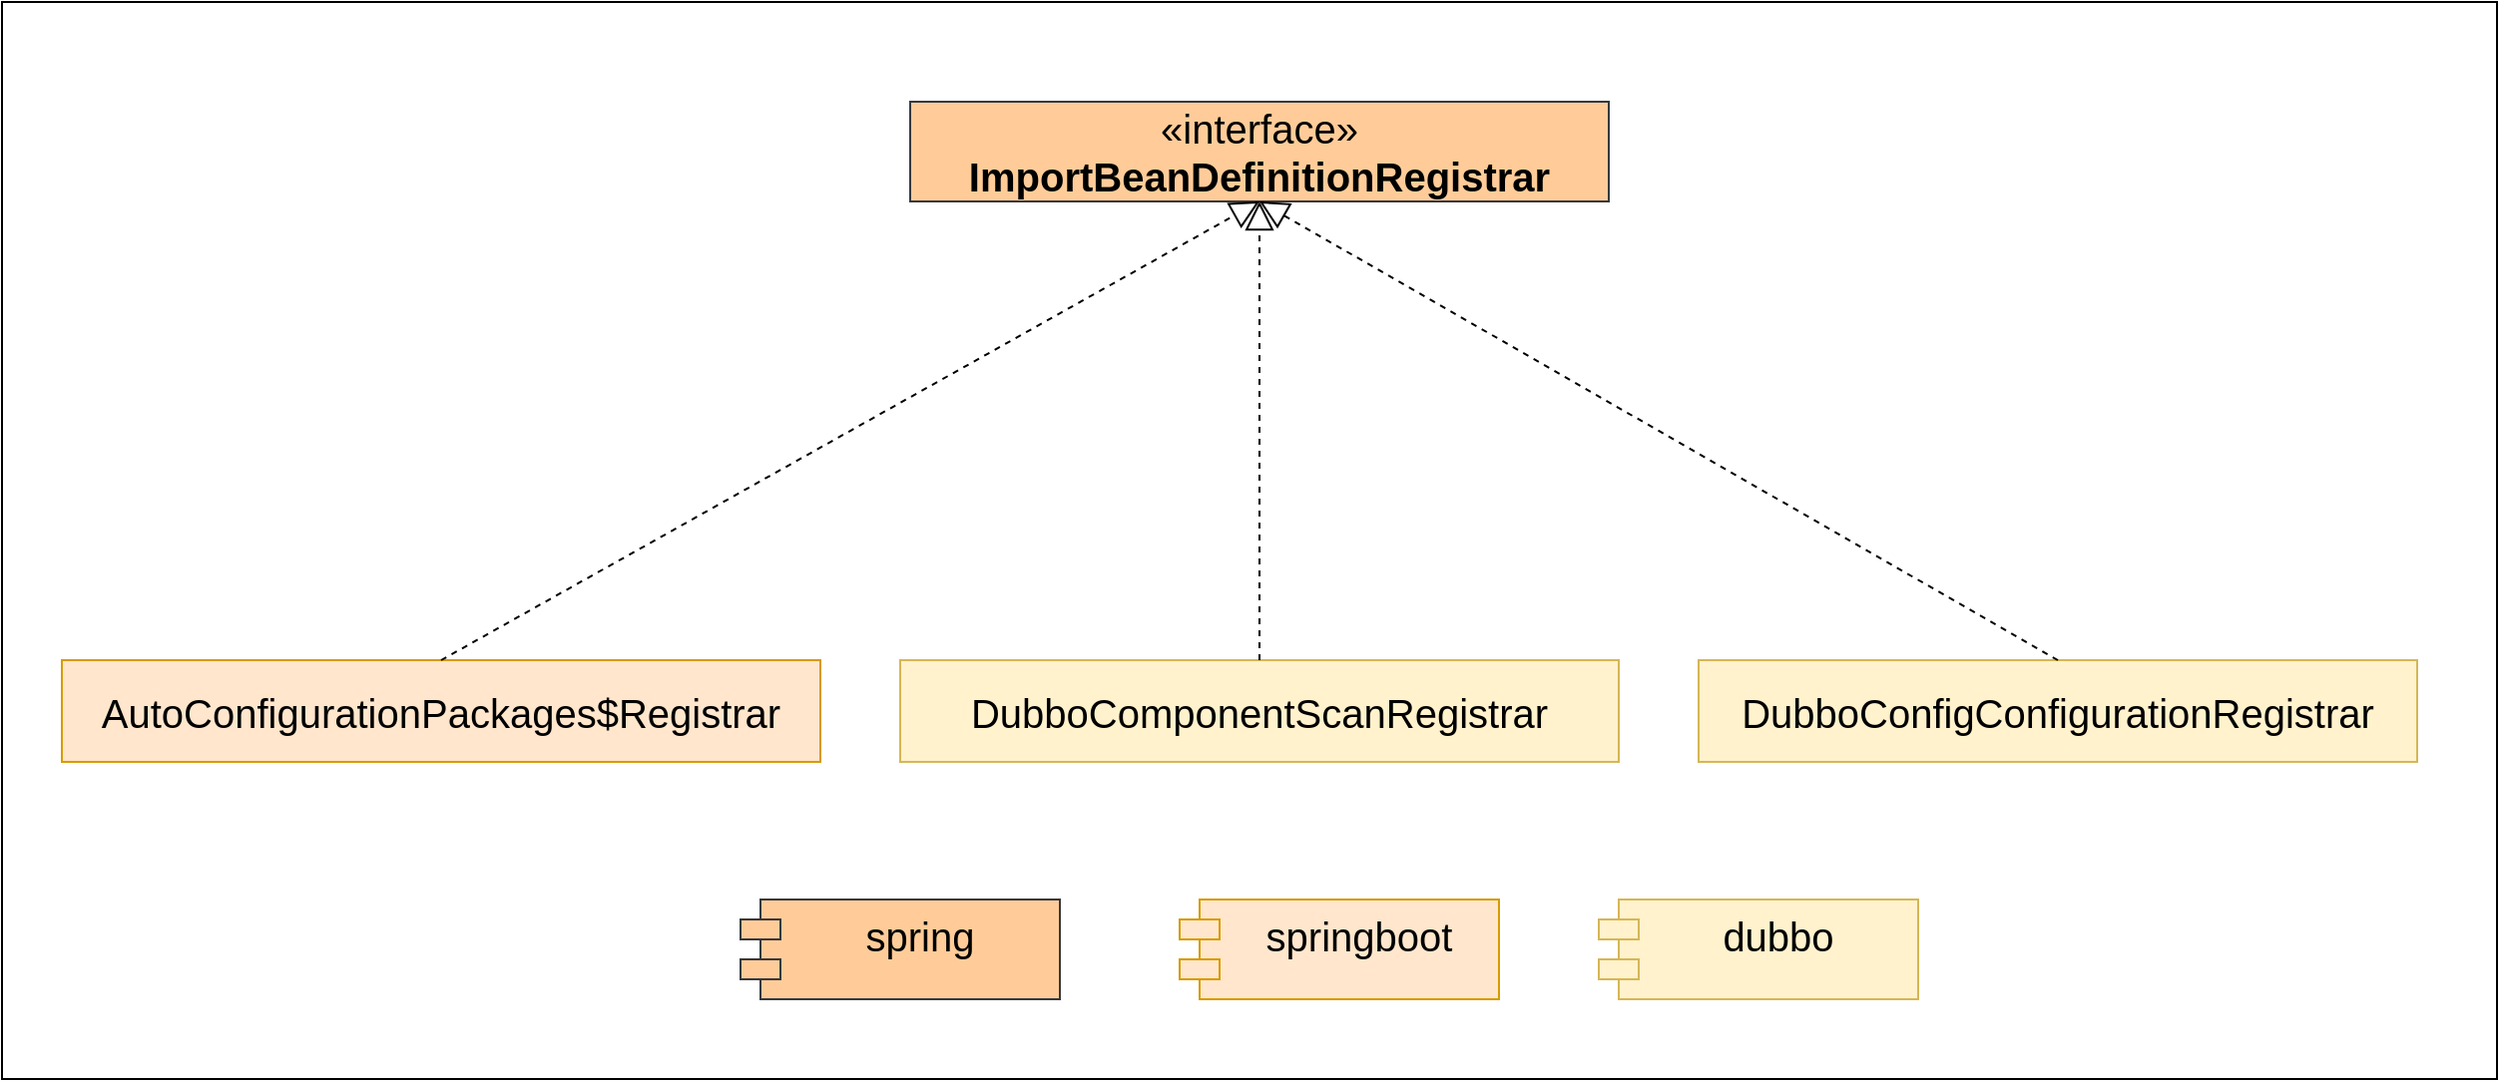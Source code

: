 <mxfile version="28.2.5">
  <diagram name="第 1 页" id="A2wYnKDMZFF023bxGnZ8">
    <mxGraphModel dx="2253" dy="788" grid="1" gridSize="10" guides="1" tooltips="1" connect="1" arrows="1" fold="1" page="1" pageScale="1" pageWidth="827" pageHeight="1169" math="0" shadow="0">
      <root>
        <mxCell id="0" />
        <mxCell id="1" parent="0" />
        <mxCell id="lc5mf7nCTQjh2SExQ85K-13" value="" style="rounded=0;whiteSpace=wrap;html=1;" parent="1" vertex="1">
          <mxGeometry x="-280" y="380" width="1250" height="540" as="geometry" />
        </mxCell>
        <mxCell id="mEVcy1A5f8fxIJjsYzMS-37" value="&lt;div&gt;spring&lt;/div&gt;" style="shape=module;align=left;spacingLeft=20;align=center;verticalAlign=top;whiteSpace=wrap;html=1;fontSize=20;fillColor=#ffcc99;strokeColor=#36393d;" parent="1" vertex="1">
          <mxGeometry x="90" y="830" width="160" height="50" as="geometry" />
        </mxCell>
        <mxCell id="dmNFYRCC_EVl9eXUpVEG-11" value="springboot&lt;div&gt;&lt;br&gt;&lt;/div&gt;" style="shape=module;align=left;spacingLeft=20;align=center;verticalAlign=top;whiteSpace=wrap;html=1;fontSize=20;fillColor=#ffe6cc;strokeColor=#d79b00;" parent="1" vertex="1">
          <mxGeometry x="310" y="830" width="160" height="50" as="geometry" />
        </mxCell>
        <mxCell id="HinASl0Kt4Q7WlVEa3fy-1" value="&lt;div&gt;dubbo&lt;/div&gt;" style="shape=module;align=left;spacingLeft=20;align=center;verticalAlign=top;whiteSpace=wrap;html=1;fontSize=20;fillColor=#fff2cc;strokeColor=#d6b656;" parent="1" vertex="1">
          <mxGeometry x="520" y="830" width="160" height="50" as="geometry" />
        </mxCell>
        <mxCell id="DeR-ES4d_NRpQkdwP4V--1" value="«interface»&lt;br&gt;&lt;b&gt;ImportBeanDefinitionRegistrar&lt;/b&gt;" style="html=1;whiteSpace=wrap;fontSize=20;fillColor=#ffcc99;strokeColor=#36393d;" parent="1" vertex="1">
          <mxGeometry x="175" y="430" width="350" height="50" as="geometry" />
        </mxCell>
        <mxCell id="DeR-ES4d_NRpQkdwP4V--3" value="DubboConfigConfigurationRegistrar" style="html=1;whiteSpace=wrap;fontSize=20;verticalAlign=middle;align=center;fontStyle=0;fillColor=#fff2cc;strokeColor=#d6b656;" parent="1" vertex="1">
          <mxGeometry x="570" y="710" width="360" height="51" as="geometry" />
        </mxCell>
        <mxCell id="DeR-ES4d_NRpQkdwP4V--4" value="DubboComponentScanRegistrar" style="html=1;whiteSpace=wrap;fontSize=20;verticalAlign=middle;align=center;fontStyle=0;fillColor=#fff2cc;strokeColor=#d6b656;" parent="1" vertex="1">
          <mxGeometry x="170" y="710" width="360" height="51" as="geometry" />
        </mxCell>
        <mxCell id="DeR-ES4d_NRpQkdwP4V--5" value="AutoConfigurationPackages$Registrar" style="html=1;whiteSpace=wrap;fontSize=20;verticalAlign=middle;align=center;fontStyle=0;fillColor=#ffe6cc;strokeColor=#d79b00;" parent="1" vertex="1">
          <mxGeometry x="-250" y="710" width="380" height="51" as="geometry" />
        </mxCell>
        <mxCell id="DeR-ES4d_NRpQkdwP4V--6" value="" style="endArrow=block;dashed=1;endFill=0;endSize=12;html=1;rounded=0;exitX=0.5;exitY=0;exitDx=0;exitDy=0;entryX=0.5;entryY=1;entryDx=0;entryDy=0;" parent="1" source="DeR-ES4d_NRpQkdwP4V--3" target="DeR-ES4d_NRpQkdwP4V--1" edge="1">
          <mxGeometry width="160" relative="1" as="geometry">
            <mxPoint x="140" y="530" as="sourcePoint" />
            <mxPoint x="300" y="530" as="targetPoint" />
          </mxGeometry>
        </mxCell>
        <mxCell id="DeR-ES4d_NRpQkdwP4V--8" value="" style="endArrow=block;dashed=1;endFill=0;endSize=12;html=1;rounded=0;exitX=0.5;exitY=0;exitDx=0;exitDy=0;entryX=0.5;entryY=1;entryDx=0;entryDy=0;" parent="1" source="DeR-ES4d_NRpQkdwP4V--4" target="DeR-ES4d_NRpQkdwP4V--1" edge="1">
          <mxGeometry width="160" relative="1" as="geometry">
            <mxPoint x="310" y="650" as="sourcePoint" />
            <mxPoint x="470" y="650" as="targetPoint" />
          </mxGeometry>
        </mxCell>
        <mxCell id="DeR-ES4d_NRpQkdwP4V--9" value="" style="endArrow=block;dashed=1;endFill=0;endSize=12;html=1;rounded=0;exitX=0.5;exitY=0;exitDx=0;exitDy=0;entryX=0.5;entryY=1;entryDx=0;entryDy=0;" parent="1" source="DeR-ES4d_NRpQkdwP4V--5" target="DeR-ES4d_NRpQkdwP4V--1" edge="1">
          <mxGeometry width="160" relative="1" as="geometry">
            <mxPoint x="570" y="640" as="sourcePoint" />
            <mxPoint x="730" y="640" as="targetPoint" />
          </mxGeometry>
        </mxCell>
      </root>
    </mxGraphModel>
  </diagram>
</mxfile>

